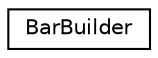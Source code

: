 digraph "Graphical Class Hierarchy"
{
  edge [fontname="Helvetica",fontsize="10",labelfontname="Helvetica",labelfontsize="10"];
  node [fontname="Helvetica",fontsize="10",shape=record];
  rankdir="LR";
  Node1 [label="BarBuilder",height=0.2,width=0.4,color="black", fillcolor="white", style="filled",URL="$de/d12/class_bar_builder.html",tooltip="Class that builds bars out of a list of ends. "];
}
